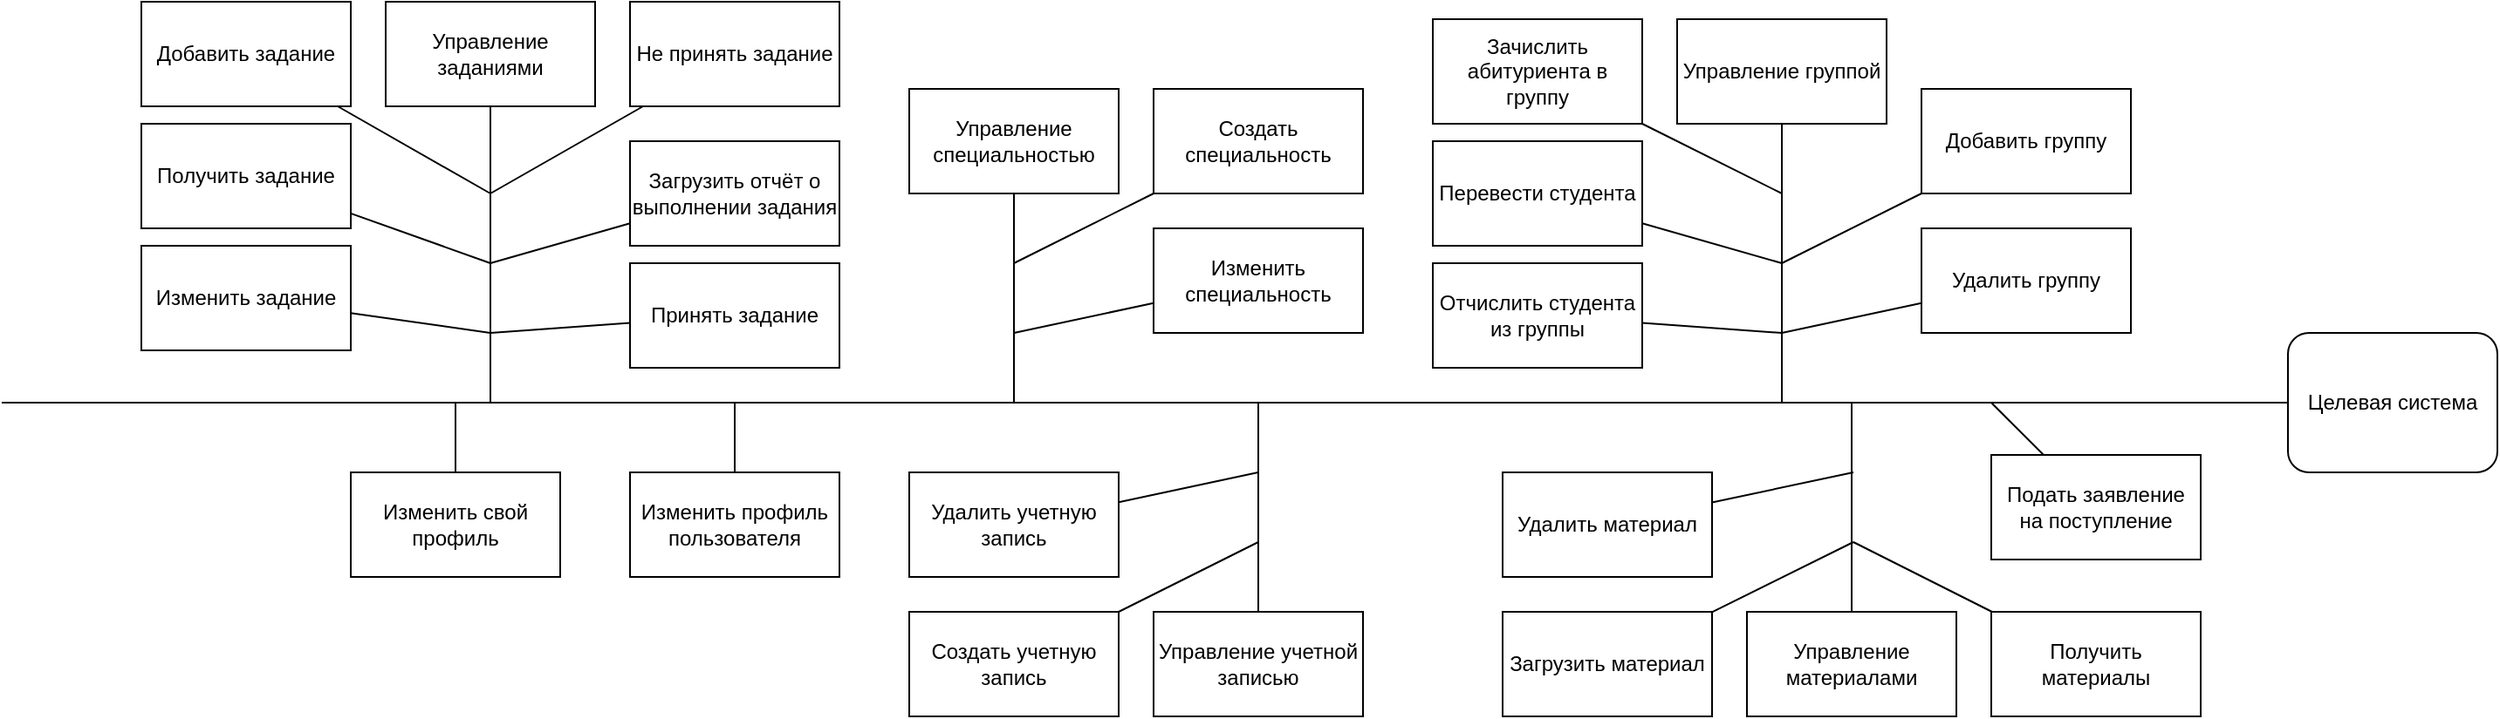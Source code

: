<mxfile version="14.6.13" type="device"><diagram id="w4XhWODpMVqCZ8_cdVUR" name="Страница 1"><mxGraphModel dx="697" dy="430" grid="1" gridSize="10" guides="1" tooltips="1" connect="1" arrows="1" fold="1" page="1" pageScale="1" pageWidth="827" pageHeight="1169" math="0" shadow="0"><root><mxCell id="0"/><mxCell id="1" parent="0"/><mxCell id="U0pfqHBA1RA6948kVNcT-1" value="Целевая система" style="rounded=1;whiteSpace=wrap;html=1;" parent="1" vertex="1"><mxGeometry x="1330" y="240" width="120" height="80" as="geometry"/></mxCell><mxCell id="U0pfqHBA1RA6948kVNcT-2" value="" style="endArrow=none;html=1;" parent="1" target="U0pfqHBA1RA6948kVNcT-1" edge="1"><mxGeometry width="50" height="50" relative="1" as="geometry"><mxPoint x="20" y="280" as="sourcePoint"/><mxPoint x="520" y="180" as="targetPoint"/></mxGeometry></mxCell><mxCell id="8kneFKGDCddwdh95YLgd-26" style="edgeStyle=none;rounded=0;orthogonalLoop=1;jettySize=auto;html=1;endArrow=none;endFill=0;" parent="1" source="U0pfqHBA1RA6948kVNcT-25" edge="1"><mxGeometry relative="1" as="geometry"><mxPoint x="300" y="200" as="targetPoint"/></mxGeometry></mxCell><mxCell id="U0pfqHBA1RA6948kVNcT-25" value="&lt;span&gt;Получить задание&lt;/span&gt;" style="rounded=0;whiteSpace=wrap;html=1;" parent="1" vertex="1"><mxGeometry x="100" y="120" width="120" height="60" as="geometry"/></mxCell><mxCell id="8kneFKGDCddwdh95YLgd-25" style="edgeStyle=none;rounded=0;orthogonalLoop=1;jettySize=auto;html=1;endArrow=none;endFill=0;" parent="1" source="U0pfqHBA1RA6948kVNcT-27" edge="1"><mxGeometry relative="1" as="geometry"><mxPoint x="300" y="160" as="targetPoint"/></mxGeometry></mxCell><mxCell id="U0pfqHBA1RA6948kVNcT-27" value="&lt;span&gt;Добавить задание&lt;/span&gt;" style="rounded=0;whiteSpace=wrap;html=1;" parent="1" vertex="1"><mxGeometry x="100" y="50" width="120" height="60" as="geometry"/></mxCell><mxCell id="U0pfqHBA1RA6948kVNcT-54" style="edgeStyle=none;rounded=0;orthogonalLoop=1;jettySize=auto;html=1;endArrow=none;endFill=0;" parent="1" source="U0pfqHBA1RA6948kVNcT-28" edge="1"><mxGeometry relative="1" as="geometry"><mxPoint x="1040" y="240" as="targetPoint"/></mxGeometry></mxCell><mxCell id="U0pfqHBA1RA6948kVNcT-28" value="&lt;span&gt;Отчислить студента из группы&lt;br&gt;&lt;/span&gt;" style="rounded=0;whiteSpace=wrap;html=1;" parent="1" vertex="1"><mxGeometry x="840" y="200" width="120" height="60" as="geometry"/></mxCell><mxCell id="8kneFKGDCddwdh95YLgd-16" style="edgeStyle=none;rounded=0;orthogonalLoop=1;jettySize=auto;html=1;endArrow=none;endFill=0;" parent="1" source="U0pfqHBA1RA6948kVNcT-29" edge="1"><mxGeometry relative="1" as="geometry"><mxPoint x="1160" y="280" as="targetPoint"/></mxGeometry></mxCell><mxCell id="U0pfqHBA1RA6948kVNcT-29" value="&lt;span&gt;Подать заявление на поступление&lt;/span&gt;" style="rounded=0;whiteSpace=wrap;html=1;" parent="1" vertex="1"><mxGeometry x="1160" y="310" width="120" height="60" as="geometry"/></mxCell><mxCell id="U0pfqHBA1RA6948kVNcT-53" style="edgeStyle=none;rounded=0;orthogonalLoop=1;jettySize=auto;html=1;endArrow=none;endFill=0;" parent="1" source="U0pfqHBA1RA6948kVNcT-31" edge="1"><mxGeometry relative="1" as="geometry"><mxPoint x="1040" y="160" as="targetPoint"/></mxGeometry></mxCell><mxCell id="U0pfqHBA1RA6948kVNcT-31" value="&lt;span&gt;Зачислить абитуриента в группу&lt;/span&gt;" style="rounded=0;whiteSpace=wrap;html=1;" parent="1" vertex="1"><mxGeometry x="840" y="60" width="120" height="60" as="geometry"/></mxCell><mxCell id="8kneFKGDCddwdh95YLgd-13" style="edgeStyle=none;rounded=0;orthogonalLoop=1;jettySize=auto;html=1;endArrow=none;endFill=0;" parent="1" source="U0pfqHBA1RA6948kVNcT-32" edge="1"><mxGeometry relative="1" as="geometry"><mxPoint x="600" y="200" as="targetPoint"/></mxGeometry></mxCell><mxCell id="U0pfqHBA1RA6948kVNcT-32" value="&lt;span&gt;Создать специальность&lt;/span&gt;" style="rounded=0;whiteSpace=wrap;html=1;" parent="1" vertex="1"><mxGeometry x="680" y="100" width="120" height="60" as="geometry"/></mxCell><mxCell id="8kneFKGDCddwdh95YLgd-27" style="edgeStyle=none;rounded=0;orthogonalLoop=1;jettySize=auto;html=1;endArrow=none;endFill=0;" parent="1" source="U0pfqHBA1RA6948kVNcT-33" edge="1"><mxGeometry relative="1" as="geometry"><mxPoint x="300" y="200" as="targetPoint"/></mxGeometry></mxCell><mxCell id="U0pfqHBA1RA6948kVNcT-33" value="&lt;span&gt;Загрузить отчёт о выполнении задания&lt;/span&gt;" style="rounded=0;whiteSpace=wrap;html=1;" parent="1" vertex="1"><mxGeometry x="380" y="130" width="120" height="60" as="geometry"/></mxCell><mxCell id="U0pfqHBA1RA6948kVNcT-37" value="Удалить учетную запись" style="rounded=0;whiteSpace=wrap;html=1;" parent="1" vertex="1"><mxGeometry x="540" y="320" width="120" height="60" as="geometry"/></mxCell><mxCell id="U0pfqHBA1RA6948kVNcT-38" value="Создать учетную запись" style="rounded=0;whiteSpace=wrap;html=1;" parent="1" vertex="1"><mxGeometry x="540" y="400" width="120" height="60" as="geometry"/></mxCell><mxCell id="U0pfqHBA1RA6948kVNcT-39" value="Управление&amp;nbsp;учетной записью" style="rounded=0;whiteSpace=wrap;html=1;" parent="1" vertex="1"><mxGeometry x="680" y="400" width="120" height="60" as="geometry"/></mxCell><mxCell id="U0pfqHBA1RA6948kVNcT-41" value="" style="endArrow=none;html=1;" parent="1" source="U0pfqHBA1RA6948kVNcT-39" edge="1"><mxGeometry width="50" height="50" relative="1" as="geometry"><mxPoint x="980" y="545" as="sourcePoint"/><mxPoint x="740" y="280" as="targetPoint"/></mxGeometry></mxCell><mxCell id="U0pfqHBA1RA6948kVNcT-44" value="" style="endArrow=none;html=1;" parent="1" source="U0pfqHBA1RA6948kVNcT-37" edge="1"><mxGeometry width="50" height="50" relative="1" as="geometry"><mxPoint x="980" y="545" as="sourcePoint"/><mxPoint x="740" y="320" as="targetPoint"/></mxGeometry></mxCell><mxCell id="U0pfqHBA1RA6948kVNcT-45" value="" style="endArrow=none;html=1;" parent="1" source="U0pfqHBA1RA6948kVNcT-38" edge="1"><mxGeometry width="50" height="50" relative="1" as="geometry"><mxPoint x="980" y="545" as="sourcePoint"/><mxPoint x="740" y="360" as="targetPoint"/></mxGeometry></mxCell><mxCell id="U0pfqHBA1RA6948kVNcT-49" style="rounded=0;orthogonalLoop=1;jettySize=auto;html=1;endArrow=none;endFill=0;" parent="1" source="U0pfqHBA1RA6948kVNcT-46" edge="1"><mxGeometry relative="1" as="geometry"><mxPoint x="1040" y="280" as="targetPoint"/></mxGeometry></mxCell><mxCell id="U0pfqHBA1RA6948kVNcT-46" value="Управление группой" style="rounded=0;whiteSpace=wrap;html=1;" parent="1" vertex="1"><mxGeometry x="980" y="60" width="120" height="60" as="geometry"/></mxCell><mxCell id="U0pfqHBA1RA6948kVNcT-51" style="rounded=0;orthogonalLoop=1;jettySize=auto;html=1;endArrow=none;endFill=0;" parent="1" source="U0pfqHBA1RA6948kVNcT-47" edge="1"><mxGeometry relative="1" as="geometry"><mxPoint x="1040" y="200" as="targetPoint"/></mxGeometry></mxCell><mxCell id="U0pfqHBA1RA6948kVNcT-47" value="Добавить группу" style="rounded=0;whiteSpace=wrap;html=1;" parent="1" vertex="1"><mxGeometry x="1120" y="100" width="120" height="60" as="geometry"/></mxCell><mxCell id="U0pfqHBA1RA6948kVNcT-52" style="edgeStyle=none;rounded=0;orthogonalLoop=1;jettySize=auto;html=1;endArrow=none;endFill=0;" parent="1" source="U0pfqHBA1RA6948kVNcT-48" edge="1"><mxGeometry relative="1" as="geometry"><mxPoint x="1040" y="240" as="targetPoint"/></mxGeometry></mxCell><mxCell id="U0pfqHBA1RA6948kVNcT-48" value="Удалить группу" style="rounded=0;whiteSpace=wrap;html=1;" parent="1" vertex="1"><mxGeometry x="1120" y="180" width="120" height="60" as="geometry"/></mxCell><mxCell id="8kneFKGDCddwdh95YLgd-5" style="rounded=0;orthogonalLoop=1;jettySize=auto;html=1;endArrow=none;endFill=0;" parent="1" source="8kneFKGDCddwdh95YLgd-1" edge="1"><mxGeometry relative="1" as="geometry"><mxPoint x="1080" y="280" as="targetPoint"/></mxGeometry></mxCell><mxCell id="8kneFKGDCddwdh95YLgd-1" value="Управление материалами" style="rounded=0;whiteSpace=wrap;html=1;" parent="1" vertex="1"><mxGeometry x="1020" y="400" width="120" height="60" as="geometry"/></mxCell><mxCell id="8kneFKGDCddwdh95YLgd-9" style="edgeStyle=none;rounded=0;orthogonalLoop=1;jettySize=auto;html=1;endArrow=none;endFill=0;" parent="1" source="8kneFKGDCddwdh95YLgd-2" edge="1"><mxGeometry relative="1" as="geometry"><mxPoint x="1081" y="360" as="targetPoint"/></mxGeometry></mxCell><mxCell id="8kneFKGDCddwdh95YLgd-2" value="Загрузить материал" style="rounded=0;whiteSpace=wrap;html=1;" parent="1" vertex="1"><mxGeometry x="880" y="400" width="120" height="60" as="geometry"/></mxCell><mxCell id="8kneFKGDCddwdh95YLgd-10" style="edgeStyle=none;rounded=0;orthogonalLoop=1;jettySize=auto;html=1;endArrow=none;endFill=0;" parent="1" source="8kneFKGDCddwdh95YLgd-3" edge="1"><mxGeometry relative="1" as="geometry"><mxPoint x="1081" y="320" as="targetPoint"/></mxGeometry></mxCell><mxCell id="8kneFKGDCddwdh95YLgd-3" value="Удалить материал" style="rounded=0;whiteSpace=wrap;html=1;" parent="1" vertex="1"><mxGeometry x="880" y="320" width="120" height="60" as="geometry"/></mxCell><mxCell id="8kneFKGDCddwdh95YLgd-7" style="edgeStyle=none;rounded=0;orthogonalLoop=1;jettySize=auto;html=1;endArrow=none;endFill=0;" parent="1" source="8kneFKGDCddwdh95YLgd-4" edge="1"><mxGeometry relative="1" as="geometry"><mxPoint x="1081" y="360" as="targetPoint"/></mxGeometry></mxCell><mxCell id="8kneFKGDCddwdh95YLgd-4" value="Получить материалы" style="rounded=0;whiteSpace=wrap;html=1;" parent="1" vertex="1"><mxGeometry x="1160" y="400" width="120" height="60" as="geometry"/></mxCell><mxCell id="8kneFKGDCddwdh95YLgd-12" style="edgeStyle=none;rounded=0;orthogonalLoop=1;jettySize=auto;html=1;endArrow=none;endFill=0;" parent="1" source="8kneFKGDCddwdh95YLgd-11" edge="1"><mxGeometry relative="1" as="geometry"><mxPoint x="600" y="280" as="targetPoint"/></mxGeometry></mxCell><mxCell id="8kneFKGDCddwdh95YLgd-11" value="&lt;span&gt;Управление специальностью&lt;/span&gt;" style="rounded=0;whiteSpace=wrap;html=1;" parent="1" vertex="1"><mxGeometry x="540" y="100" width="120" height="60" as="geometry"/></mxCell><mxCell id="8kneFKGDCddwdh95YLgd-15" style="edgeStyle=none;rounded=0;orthogonalLoop=1;jettySize=auto;html=1;endArrow=none;endFill=0;" parent="1" source="8kneFKGDCddwdh95YLgd-14" edge="1"><mxGeometry relative="1" as="geometry"><mxPoint x="600" y="240" as="targetPoint"/></mxGeometry></mxCell><mxCell id="8kneFKGDCddwdh95YLgd-14" value="&lt;span&gt;Изменить специальность&lt;/span&gt;" style="rounded=0;whiteSpace=wrap;html=1;" parent="1" vertex="1"><mxGeometry x="680" y="180" width="120" height="60" as="geometry"/></mxCell><mxCell id="8kneFKGDCddwdh95YLgd-24" style="edgeStyle=none;rounded=0;orthogonalLoop=1;jettySize=auto;html=1;endArrow=none;endFill=0;" parent="1" source="8kneFKGDCddwdh95YLgd-17" edge="1"><mxGeometry relative="1" as="geometry"><mxPoint x="300" y="240" as="targetPoint"/></mxGeometry></mxCell><mxCell id="8kneFKGDCddwdh95YLgd-17" value="&lt;span&gt;Изменить задание&lt;/span&gt;" style="rounded=0;whiteSpace=wrap;html=1;" parent="1" vertex="1"><mxGeometry x="100" y="190" width="120" height="60" as="geometry"/></mxCell><mxCell id="8kneFKGDCddwdh95YLgd-23" style="edgeStyle=none;rounded=0;orthogonalLoop=1;jettySize=auto;html=1;endArrow=none;endFill=0;" parent="1" source="8kneFKGDCddwdh95YLgd-18" edge="1"><mxGeometry relative="1" as="geometry"><mxPoint x="300" y="240" as="targetPoint"/></mxGeometry></mxCell><mxCell id="8kneFKGDCddwdh95YLgd-18" value="Принять задание" style="rounded=0;whiteSpace=wrap;html=1;" parent="1" vertex="1"><mxGeometry x="380" y="200" width="120" height="60" as="geometry"/></mxCell><mxCell id="8kneFKGDCddwdh95YLgd-22" style="edgeStyle=none;rounded=0;orthogonalLoop=1;jettySize=auto;html=1;endArrow=none;endFill=0;" parent="1" source="8kneFKGDCddwdh95YLgd-19" edge="1"><mxGeometry relative="1" as="geometry"><mxPoint x="300" y="160" as="targetPoint"/></mxGeometry></mxCell><mxCell id="8kneFKGDCddwdh95YLgd-19" value="Не принять задание" style="rounded=0;whiteSpace=wrap;html=1;" parent="1" vertex="1"><mxGeometry x="380" y="50" width="120" height="60" as="geometry"/></mxCell><mxCell id="8kneFKGDCddwdh95YLgd-21" style="edgeStyle=none;rounded=0;orthogonalLoop=1;jettySize=auto;html=1;endArrow=none;endFill=0;" parent="1" source="8kneFKGDCddwdh95YLgd-20" edge="1"><mxGeometry relative="1" as="geometry"><mxPoint x="300" y="280" as="targetPoint"/></mxGeometry></mxCell><mxCell id="8kneFKGDCddwdh95YLgd-20" value="Управление заданиями" style="rounded=0;whiteSpace=wrap;html=1;" parent="1" vertex="1"><mxGeometry x="240" y="50" width="120" height="60" as="geometry"/></mxCell><mxCell id="VNAMP9dLuzQdHoCyQc7--2" style="rounded=0;orthogonalLoop=1;jettySize=auto;html=1;endArrow=none;endFill=0;" edge="1" parent="1" source="VNAMP9dLuzQdHoCyQc7--1"><mxGeometry relative="1" as="geometry"><mxPoint x="1040" y="200" as="targetPoint"/></mxGeometry></mxCell><mxCell id="VNAMP9dLuzQdHoCyQc7--1" value="&lt;span&gt;Перевести студента&lt;/span&gt;" style="rounded=0;whiteSpace=wrap;html=1;" vertex="1" parent="1"><mxGeometry x="840" y="130" width="120" height="60" as="geometry"/></mxCell><mxCell id="VNAMP9dLuzQdHoCyQc7--4" style="edgeStyle=none;rounded=0;orthogonalLoop=1;jettySize=auto;html=1;endArrow=none;endFill=0;" edge="1" parent="1" source="VNAMP9dLuzQdHoCyQc7--3"><mxGeometry relative="1" as="geometry"><mxPoint x="440" y="280" as="targetPoint"/></mxGeometry></mxCell><mxCell id="VNAMP9dLuzQdHoCyQc7--3" value="Изменить профиль пользователя" style="rounded=0;whiteSpace=wrap;html=1;" vertex="1" parent="1"><mxGeometry x="380" y="320" width="120" height="60" as="geometry"/></mxCell><mxCell id="VNAMP9dLuzQdHoCyQc7--6" style="edgeStyle=none;rounded=0;orthogonalLoop=1;jettySize=auto;html=1;endArrow=none;endFill=0;" edge="1" parent="1" source="VNAMP9dLuzQdHoCyQc7--5"><mxGeometry relative="1" as="geometry"><mxPoint x="280" y="280" as="targetPoint"/></mxGeometry></mxCell><mxCell id="VNAMP9dLuzQdHoCyQc7--5" value="Изменить свой профиль" style="rounded=0;whiteSpace=wrap;html=1;" vertex="1" parent="1"><mxGeometry x="220" y="320" width="120" height="60" as="geometry"/></mxCell></root></mxGraphModel></diagram></mxfile>